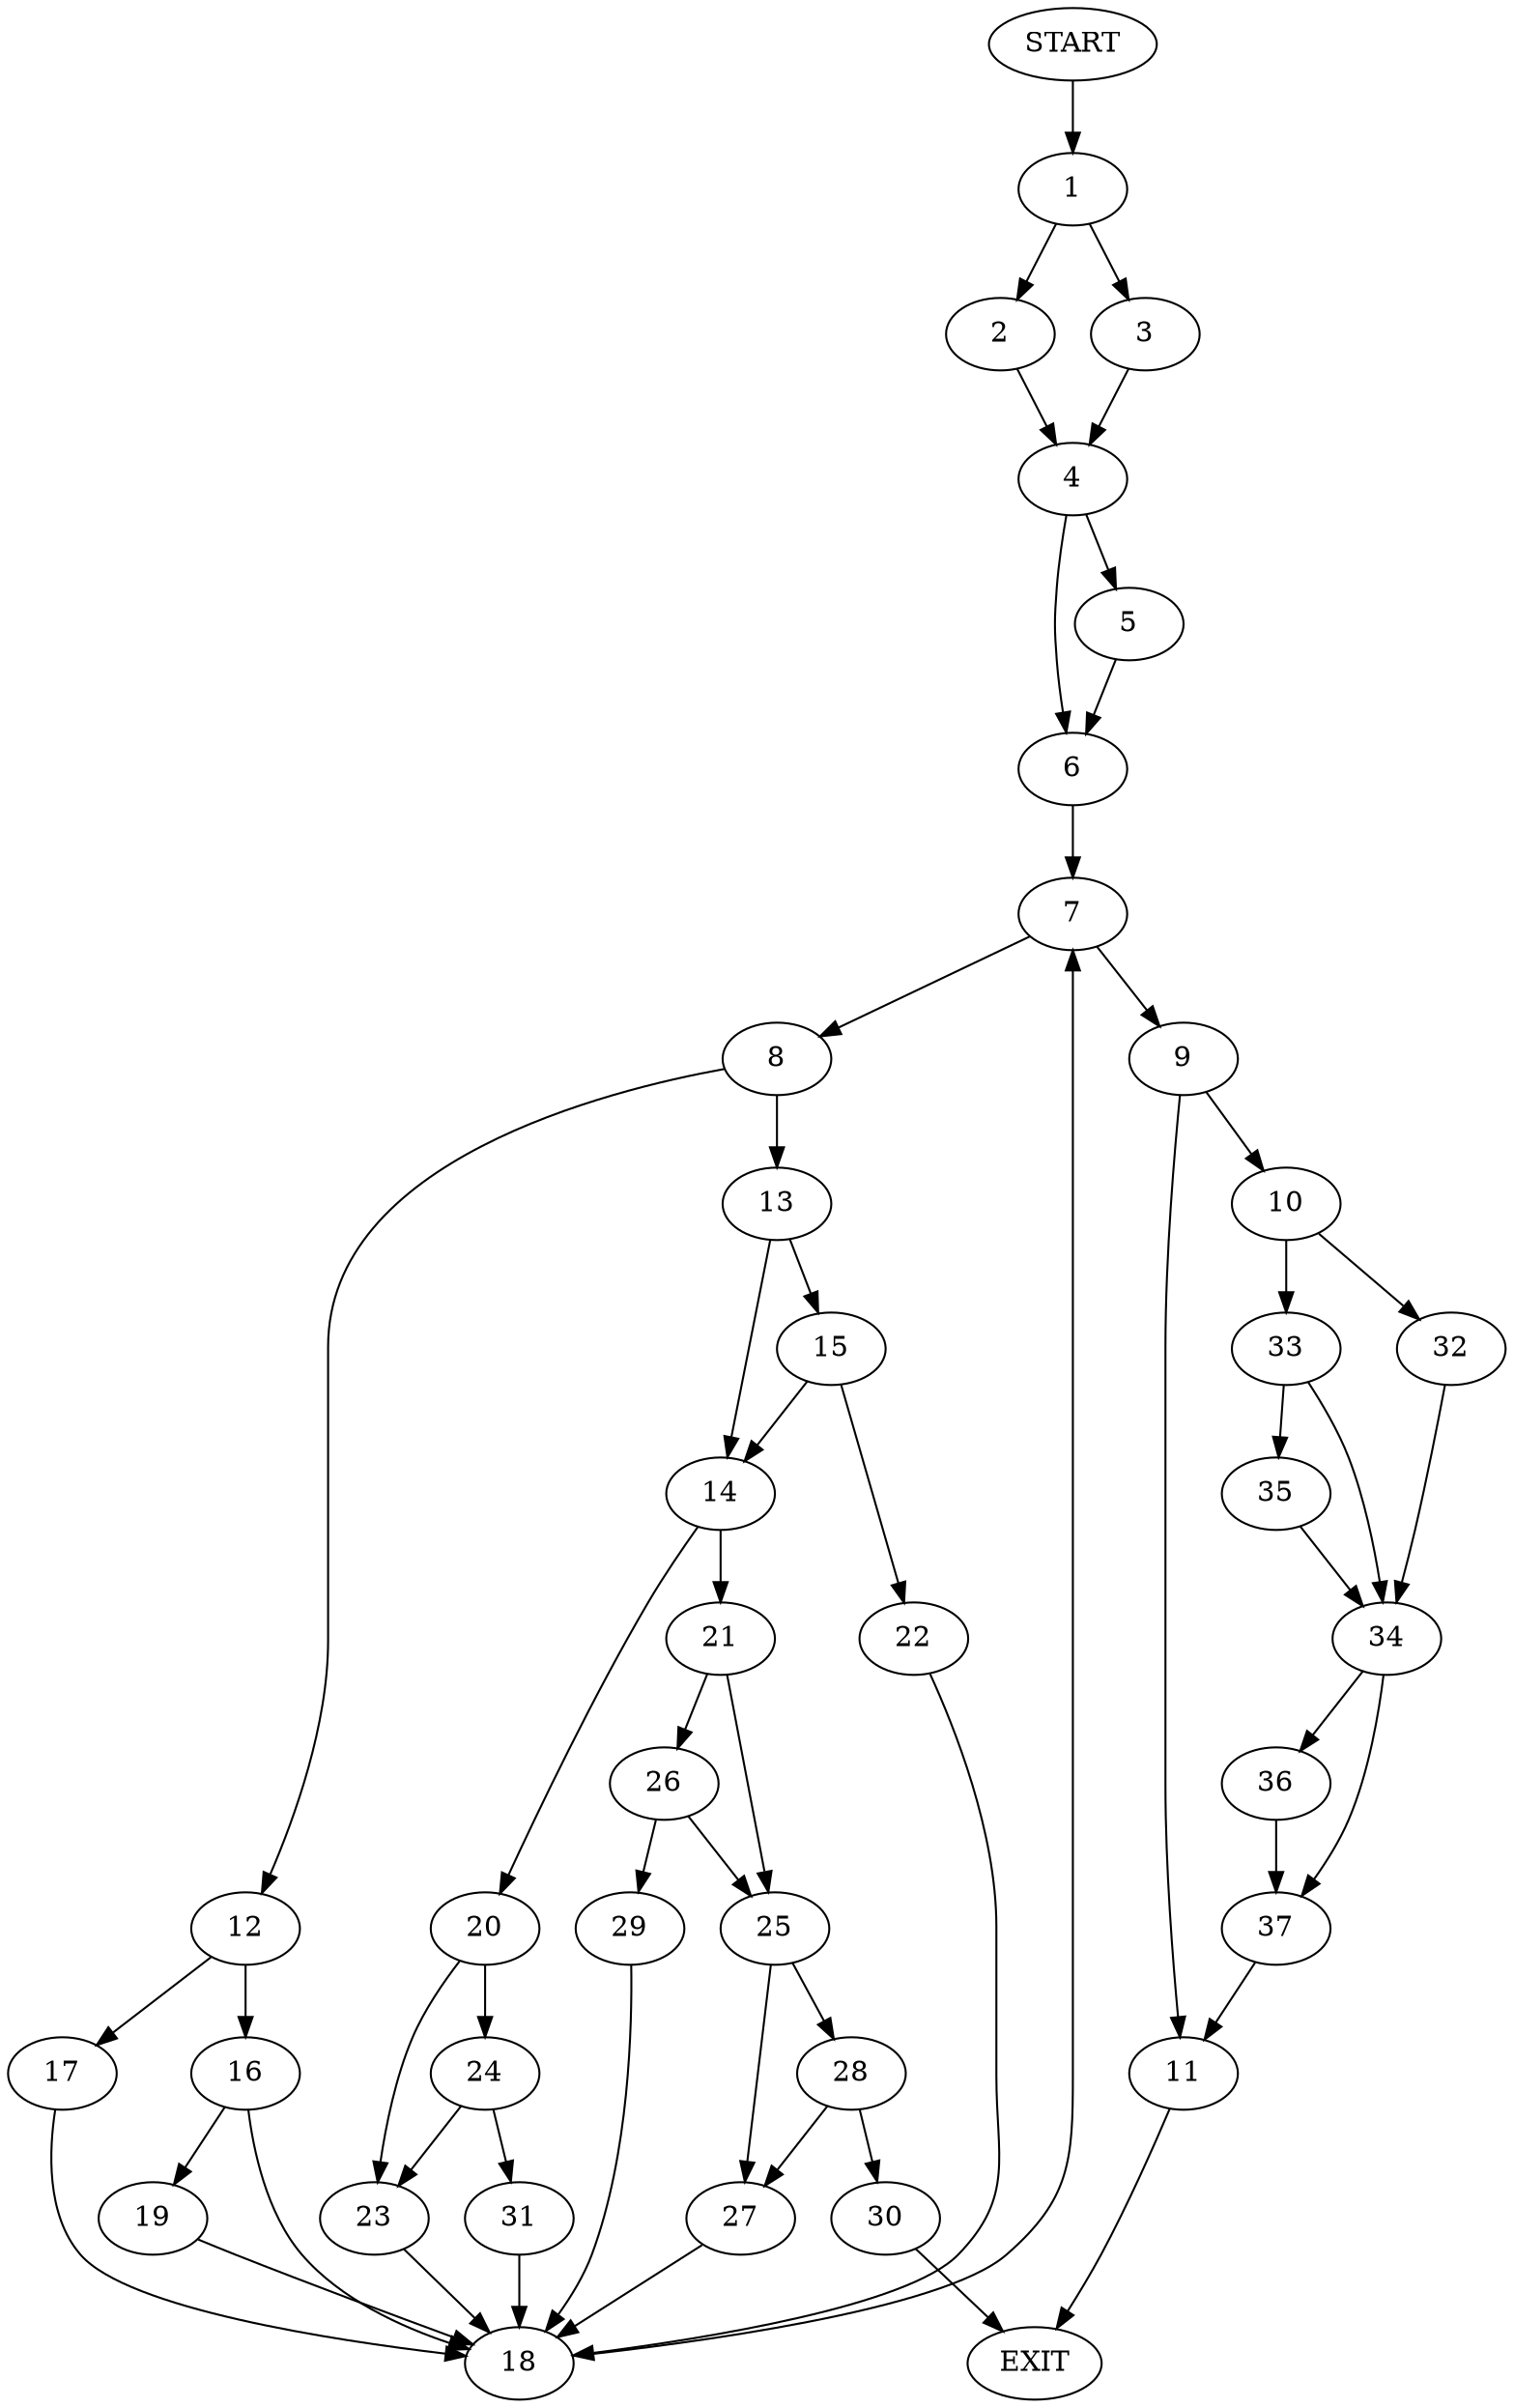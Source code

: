 digraph {
0 [label="START"]
38 [label="EXIT"]
0 -> 1
1 -> 2
1 -> 3
2 -> 4
3 -> 4
4 -> 5
4 -> 6
5 -> 6
6 -> 7
7 -> 8
7 -> 9
9 -> 10
9 -> 11
8 -> 12
8 -> 13
13 -> 14
13 -> 15
12 -> 16
12 -> 17
16 -> 18
16 -> 19
17 -> 18
18 -> 7
19 -> 18
14 -> 20
14 -> 21
15 -> 22
15 -> 14
22 -> 18
20 -> 23
20 -> 24
21 -> 25
21 -> 26
25 -> 27
25 -> 28
26 -> 25
26 -> 29
29 -> 18
27 -> 18
28 -> 27
28 -> 30
30 -> 38
24 -> 23
24 -> 31
23 -> 18
31 -> 18
11 -> 38
10 -> 32
10 -> 33
32 -> 34
33 -> 34
33 -> 35
34 -> 36
34 -> 37
35 -> 34
36 -> 37
37 -> 11
}
